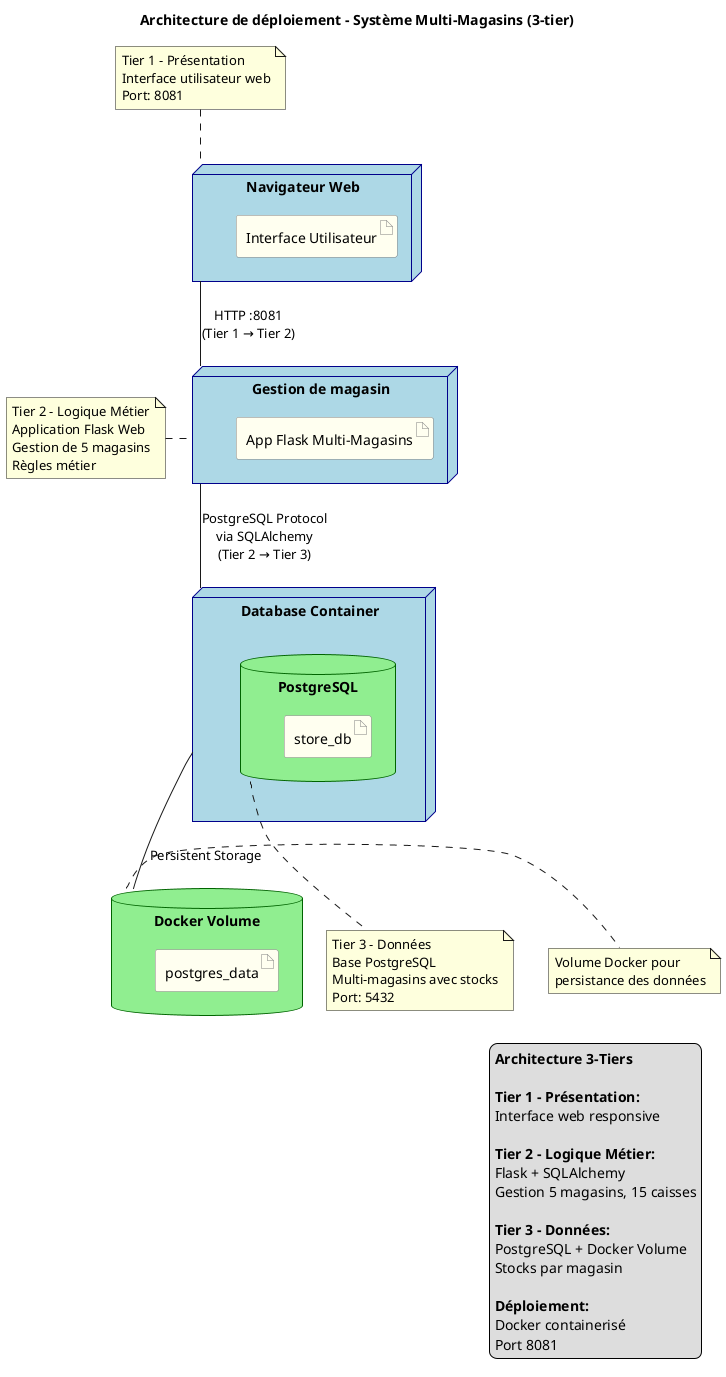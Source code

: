 @startuml Vue Déploiement

' Définir les styles
skinparam node {
    BackgroundColor LightBlue
    BorderColor DarkBlue
    FontColor Black
}

skinparam database {
    BackgroundColor LightGreen
    BorderColor DarkGreen
    FontColor Black
}

skinparam artifact {
    BackgroundColor Ivory
    BorderColor Gray
    FontColor Black
}

' Définir les nœuds - Architecture 3-tiers

' Tier 1 - Présentation
node "Navigateur Web" as Browser {
    artifact "Interface Utilisateur" as UI
}

' Tier 2 - Logique Métier
node "Gestion de magasin" as MagasinContainer {
    artifact "App Flask Multi-Magasins" as AppFlask
}

' Tier 3 - Données
node "Database Container" as DBContainer {
    database "PostgreSQL" as PostgreSQL {
        artifact "store_db" as StoreDB
    }
}

' Volume persistant
database "Docker Volume" as DockerVolume {
    artifact "postgres_data" as PostgresData
}

' Connexions entre les tiers
Browser -- MagasinContainer : "HTTP :8081\n(Tier 1 → Tier 2)"
MagasinContainer -- DBContainer : "PostgreSQL Protocol\nvia SQLAlchemy\n(Tier 2 → Tier 3)"
DBContainer -- DockerVolume : "Persistent Storage"

' Notes explicatives

note top of Browser
  Tier 1 - Présentation
  Interface utilisateur web
  Port: 8081
end note

note left of MagasinContainer
  Tier 2 - Logique Métier
  Application Flask Web
  Gestion de 5 magasins
  Règles métier
end note

note bottom of PostgreSQL
  Tier 3 - Données
  Base PostgreSQL
  Multi-magasins avec stocks
  Port: 5432
end note

note right of DockerVolume
  Volume Docker pour
  persistance des données
end note

' Titre et légende
title Architecture de déploiement - Système Multi-Magasins (3-tier)

legend right
  <b>Architecture 3-Tiers</b>
  
  <b>Tier 1 - Présentation:</b>
  Interface web responsive
  
  <b>Tier 2 - Logique Métier:</b>
  Flask + SQLAlchemy
  Gestion 5 magasins, 15 caisses
  
  <b>Tier 3 - Données:</b>
  PostgreSQL + Docker Volume
  Stocks par magasin
  
  <b>Déploiement:</b>
  Docker containerisé
  Port 8081
endlegend

@enduml 